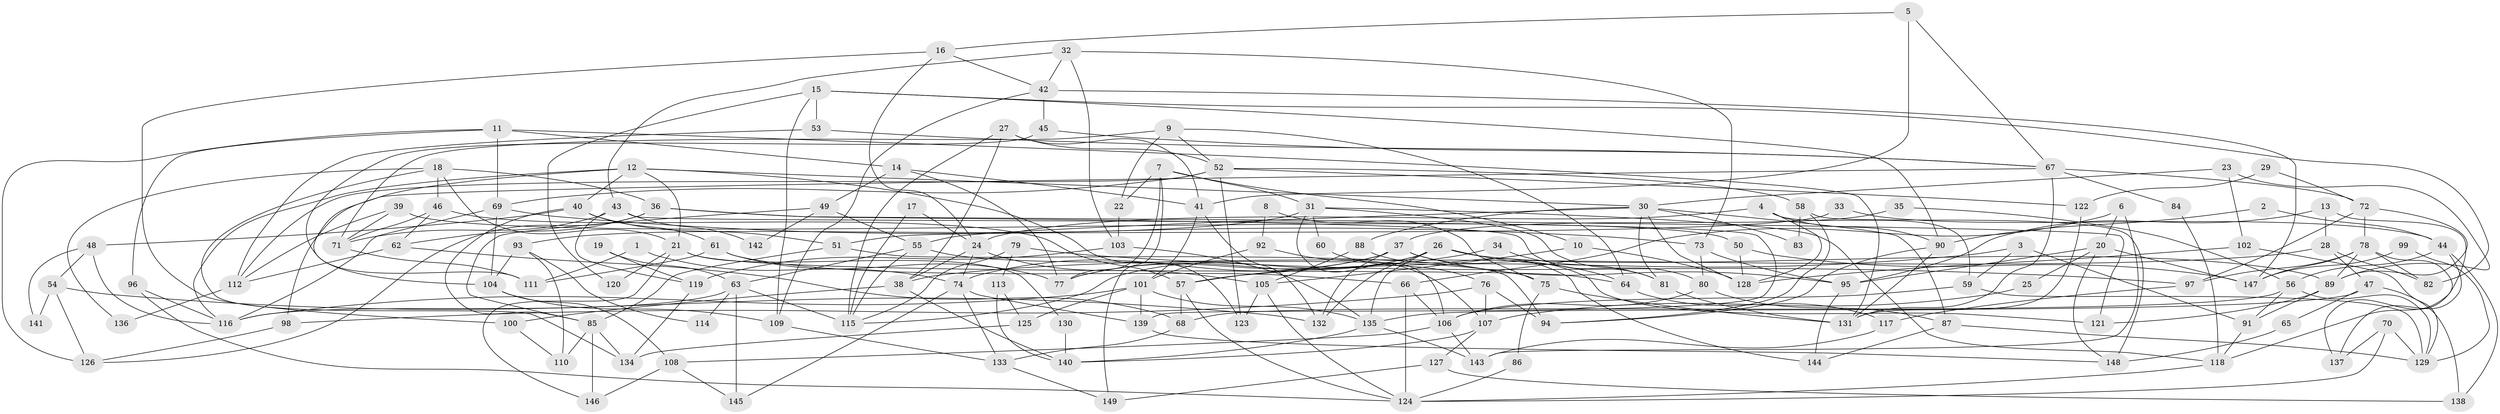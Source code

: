 // coarse degree distribution, {8: 0.05084745762711865, 11: 0.03389830508474576, 5: 0.1864406779661017, 4: 0.2033898305084746, 10: 0.05084745762711865, 7: 0.05084745762711865, 3: 0.0847457627118644, 14: 0.01694915254237288, 6: 0.06779661016949153, 18: 0.01694915254237288, 2: 0.0847457627118644, 17: 0.01694915254237288, 13: 0.01694915254237288, 16: 0.01694915254237288, 9: 0.06779661016949153, 12: 0.01694915254237288, 1: 0.01694915254237288}
// Generated by graph-tools (version 1.1) at 2025/18/03/04/25 18:18:52]
// undirected, 149 vertices, 298 edges
graph export_dot {
graph [start="1"]
  node [color=gray90,style=filled];
  1;
  2;
  3;
  4;
  5;
  6;
  7;
  8;
  9;
  10;
  11;
  12;
  13;
  14;
  15;
  16;
  17;
  18;
  19;
  20;
  21;
  22;
  23;
  24;
  25;
  26;
  27;
  28;
  29;
  30;
  31;
  32;
  33;
  34;
  35;
  36;
  37;
  38;
  39;
  40;
  41;
  42;
  43;
  44;
  45;
  46;
  47;
  48;
  49;
  50;
  51;
  52;
  53;
  54;
  55;
  56;
  57;
  58;
  59;
  60;
  61;
  62;
  63;
  64;
  65;
  66;
  67;
  68;
  69;
  70;
  71;
  72;
  73;
  74;
  75;
  76;
  77;
  78;
  79;
  80;
  81;
  82;
  83;
  84;
  85;
  86;
  87;
  88;
  89;
  90;
  91;
  92;
  93;
  94;
  95;
  96;
  97;
  98;
  99;
  100;
  101;
  102;
  103;
  104;
  105;
  106;
  107;
  108;
  109;
  110;
  111;
  112;
  113;
  114;
  115;
  116;
  117;
  118;
  119;
  120;
  121;
  122;
  123;
  124;
  125;
  126;
  127;
  128;
  129;
  130;
  131;
  132;
  133;
  134;
  135;
  136;
  137;
  138;
  139;
  140;
  141;
  142;
  143;
  144;
  145;
  146;
  147;
  148;
  149;
  1 -- 111;
  1 -- 74;
  2 -- 44;
  2 -- 90;
  3 -- 59;
  3 -- 57;
  3 -- 91;
  4 -- 128;
  4 -- 90;
  4 -- 24;
  4 -- 59;
  5 -- 67;
  5 -- 41;
  5 -- 16;
  6 -- 143;
  6 -- 66;
  6 -- 20;
  7 -- 10;
  7 -- 31;
  7 -- 22;
  7 -- 77;
  7 -- 149;
  8 -- 92;
  8 -- 75;
  9 -- 52;
  9 -- 22;
  9 -- 64;
  9 -- 71;
  10 -- 128;
  10 -- 105;
  11 -- 69;
  11 -- 131;
  11 -- 14;
  11 -- 96;
  11 -- 126;
  12 -- 116;
  12 -- 104;
  12 -- 21;
  12 -- 30;
  12 -- 40;
  12 -- 123;
  13 -- 95;
  13 -- 118;
  13 -- 28;
  14 -- 41;
  14 -- 49;
  14 -- 77;
  15 -- 82;
  15 -- 109;
  15 -- 53;
  15 -- 90;
  15 -- 120;
  16 -- 24;
  16 -- 42;
  16 -- 100;
  17 -- 24;
  17 -- 115;
  18 -- 21;
  18 -- 46;
  18 -- 36;
  18 -- 134;
  18 -- 136;
  19 -- 63;
  19 -- 119;
  20 -- 95;
  20 -- 25;
  20 -- 147;
  20 -- 148;
  21 -- 64;
  21 -- 120;
  21 -- 130;
  21 -- 146;
  22 -- 103;
  23 -- 30;
  23 -- 89;
  23 -- 102;
  24 -- 74;
  24 -- 38;
  24 -- 105;
  25 -- 107;
  26 -- 77;
  26 -- 89;
  26 -- 64;
  26 -- 115;
  26 -- 132;
  26 -- 135;
  27 -- 115;
  27 -- 41;
  27 -- 38;
  27 -- 52;
  28 -- 38;
  28 -- 47;
  28 -- 82;
  29 -- 122;
  29 -- 72;
  30 -- 87;
  30 -- 55;
  30 -- 81;
  30 -- 83;
  30 -- 88;
  30 -- 128;
  31 -- 80;
  31 -- 93;
  31 -- 60;
  31 -- 106;
  31 -- 118;
  32 -- 42;
  32 -- 43;
  32 -- 73;
  32 -- 103;
  33 -- 51;
  33 -- 44;
  34 -- 81;
  34 -- 57;
  35 -- 56;
  35 -- 37;
  36 -- 81;
  36 -- 62;
  36 -- 121;
  36 -- 126;
  37 -- 77;
  37 -- 121;
  37 -- 74;
  37 -- 95;
  37 -- 132;
  38 -- 100;
  38 -- 140;
  39 -- 50;
  39 -- 112;
  39 -- 71;
  40 -- 48;
  40 -- 51;
  40 -- 61;
  40 -- 85;
  41 -- 101;
  41 -- 132;
  42 -- 147;
  42 -- 45;
  42 -- 109;
  43 -- 71;
  43 -- 119;
  43 -- 139;
  43 -- 142;
  44 -- 138;
  44 -- 137;
  44 -- 56;
  45 -- 111;
  45 -- 67;
  46 -- 62;
  46 -- 71;
  46 -- 57;
  47 -- 135;
  47 -- 65;
  47 -- 138;
  48 -- 54;
  48 -- 116;
  48 -- 141;
  49 -- 55;
  49 -- 85;
  49 -- 142;
  50 -- 128;
  50 -- 147;
  51 -- 85;
  51 -- 94;
  52 -- 69;
  52 -- 58;
  52 -- 112;
  52 -- 122;
  52 -- 123;
  53 -- 112;
  53 -- 67;
  54 -- 126;
  54 -- 132;
  54 -- 141;
  55 -- 63;
  55 -- 75;
  55 -- 115;
  56 -- 91;
  56 -- 68;
  56 -- 129;
  57 -- 124;
  57 -- 68;
  58 -- 148;
  58 -- 83;
  58 -- 94;
  59 -- 106;
  59 -- 129;
  60 -- 76;
  61 -- 77;
  61 -- 66;
  61 -- 111;
  62 -- 68;
  62 -- 112;
  63 -- 115;
  63 -- 116;
  63 -- 114;
  63 -- 145;
  64 -- 117;
  65 -- 148;
  66 -- 106;
  66 -- 124;
  67 -- 72;
  67 -- 84;
  67 -- 98;
  67 -- 131;
  68 -- 133;
  69 -- 73;
  69 -- 104;
  69 -- 116;
  70 -- 129;
  70 -- 124;
  70 -- 137;
  71 -- 111;
  72 -- 89;
  72 -- 78;
  72 -- 97;
  73 -- 95;
  73 -- 80;
  74 -- 139;
  74 -- 133;
  74 -- 145;
  75 -- 131;
  75 -- 86;
  76 -- 98;
  76 -- 94;
  76 -- 107;
  78 -- 97;
  78 -- 82;
  78 -- 89;
  78 -- 137;
  78 -- 147;
  79 -- 115;
  79 -- 97;
  79 -- 113;
  80 -- 106;
  80 -- 87;
  81 -- 131;
  84 -- 118;
  85 -- 110;
  85 -- 134;
  85 -- 146;
  86 -- 124;
  87 -- 129;
  87 -- 144;
  88 -- 105;
  88 -- 144;
  89 -- 91;
  89 -- 121;
  90 -- 94;
  90 -- 131;
  91 -- 118;
  92 -- 107;
  92 -- 101;
  93 -- 104;
  93 -- 110;
  93 -- 114;
  95 -- 144;
  96 -- 124;
  96 -- 116;
  97 -- 117;
  98 -- 126;
  99 -- 129;
  99 -- 147;
  100 -- 110;
  101 -- 125;
  101 -- 116;
  101 -- 135;
  101 -- 139;
  102 -- 129;
  102 -- 128;
  103 -- 135;
  103 -- 119;
  104 -- 109;
  104 -- 108;
  105 -- 123;
  105 -- 124;
  106 -- 108;
  106 -- 143;
  107 -- 140;
  107 -- 127;
  108 -- 146;
  108 -- 145;
  109 -- 133;
  112 -- 136;
  113 -- 140;
  113 -- 125;
  117 -- 143;
  118 -- 124;
  119 -- 134;
  122 -- 131;
  125 -- 134;
  127 -- 149;
  127 -- 138;
  130 -- 140;
  133 -- 149;
  135 -- 140;
  135 -- 143;
  139 -- 148;
}
